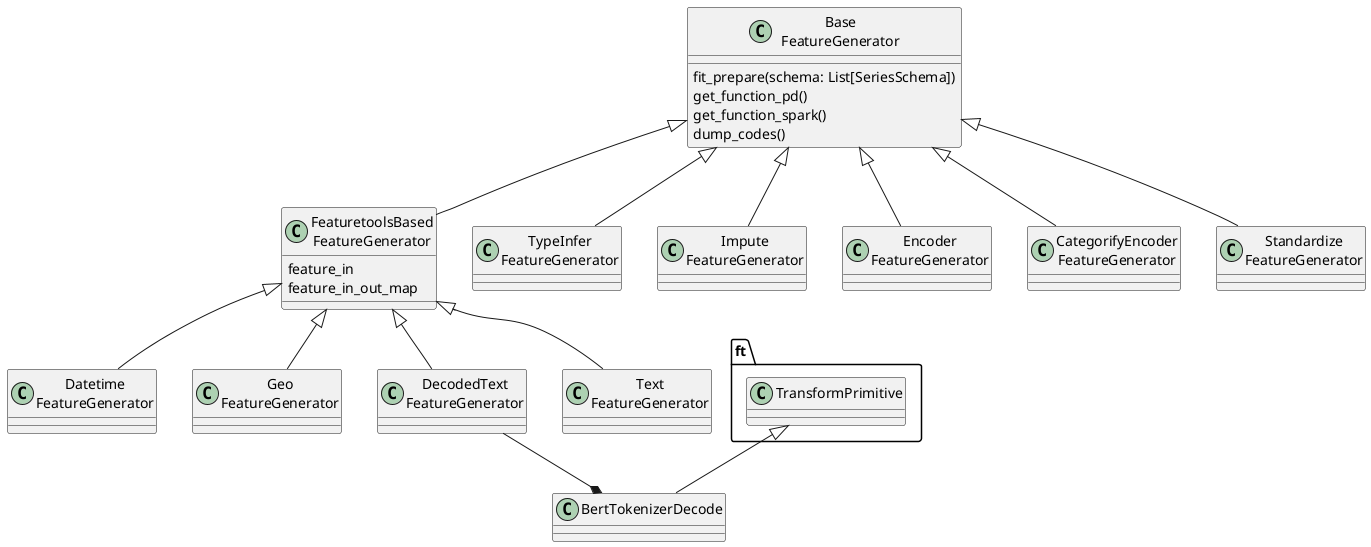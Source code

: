 @startuml

Base\nFeatureGenerator <|-- FeaturetoolsBased\nFeatureGenerator
class Base\nFeatureGenerator {
    fit_prepare(schema: List[SeriesSchema])
    get_function_pd()
    get_function_spark()
    dump_codes()
}
class FeaturetoolsBased\nFeatureGenerator {
    feature_in
    feature_in_out_map
}
FeaturetoolsBased\nFeatureGenerator <|-- Datetime\nFeatureGenerator
FeaturetoolsBased\nFeatureGenerator <|-- Geo\nFeatureGenerator
FeaturetoolsBased\nFeatureGenerator <|-- DecodedText\nFeatureGenerator
FeaturetoolsBased\nFeatureGenerator <|-- Text\nFeatureGenerator

Base\nFeatureGenerator <|-- TypeInfer\nFeatureGenerator
Base\nFeatureGenerator <|-- Impute\nFeatureGenerator
Base\nFeatureGenerator <|-- Encoder\nFeatureGenerator
Base\nFeatureGenerator <|-- CategorifyEncoder\nFeatureGenerator
Base\nFeatureGenerator <|-- Standardize\nFeatureGenerator

DecodedText\nFeatureGenerator --* BertTokenizerDecode
ft.TransformPrimitive <|-- BertTokenizerDecode

@enduml